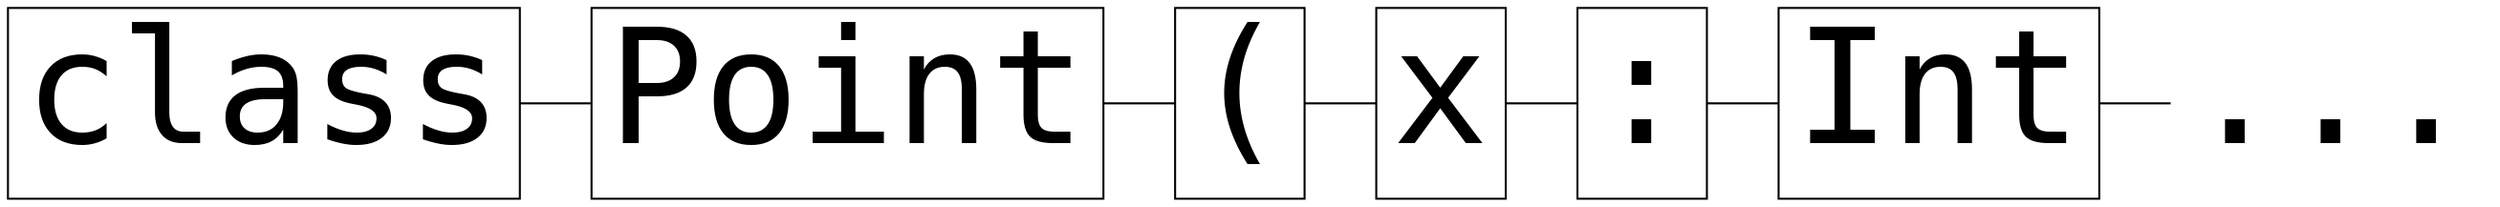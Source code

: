 digraph Router {
  graph [fontsize=46,fontname = "Inconsolata"];
  node [fontsize=80,shape=box, fontname = "Inconsolata"];
  edge [fontname = "Inconsolata",arrowhead=none];
  /* {rank = same case class}; */
  rankdir="LR";
  charset="utf-8";
  x [label="x"];
  class [label="class"];
  Point [label="Point"];
  open [label="("];
  colon1 [label=":"];
  int1 [label="Int"];
  comma1 [style="setlinewidth(0)",label="..."];

  class -> Point [label=""];
  Point -> open;
  open -> x;
  x -> colon1;
  colon1 -> int1;
  int1 -> comma1;
}

